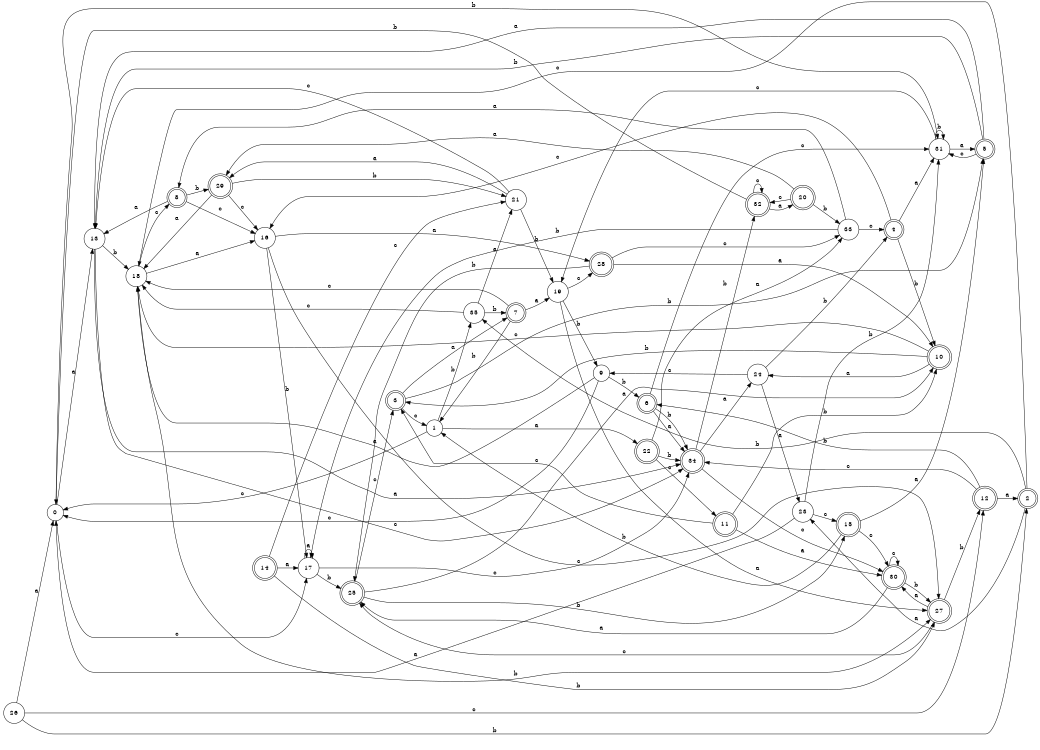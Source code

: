 digraph n29_2 {
__start0 [label="" shape="none"];

rankdir=LR;
size="8,5";

s0 [style="filled", color="black", fillcolor="white" shape="circle", label="0"];
s1 [style="filled", color="black", fillcolor="white" shape="circle", label="1"];
s2 [style="rounded,filled", color="black", fillcolor="white" shape="doublecircle", label="2"];
s3 [style="rounded,filled", color="black", fillcolor="white" shape="doublecircle", label="3"];
s4 [style="rounded,filled", color="black", fillcolor="white" shape="doublecircle", label="4"];
s5 [style="rounded,filled", color="black", fillcolor="white" shape="doublecircle", label="5"];
s6 [style="rounded,filled", color="black", fillcolor="white" shape="doublecircle", label="6"];
s7 [style="rounded,filled", color="black", fillcolor="white" shape="doublecircle", label="7"];
s8 [style="rounded,filled", color="black", fillcolor="white" shape="doublecircle", label="8"];
s9 [style="filled", color="black", fillcolor="white" shape="circle", label="9"];
s10 [style="rounded,filled", color="black", fillcolor="white" shape="doublecircle", label="10"];
s11 [style="rounded,filled", color="black", fillcolor="white" shape="doublecircle", label="11"];
s12 [style="rounded,filled", color="black", fillcolor="white" shape="doublecircle", label="12"];
s13 [style="filled", color="black", fillcolor="white" shape="circle", label="13"];
s14 [style="rounded,filled", color="black", fillcolor="white" shape="doublecircle", label="14"];
s15 [style="rounded,filled", color="black", fillcolor="white" shape="doublecircle", label="15"];
s16 [style="filled", color="black", fillcolor="white" shape="circle", label="16"];
s17 [style="filled", color="black", fillcolor="white" shape="circle", label="17"];
s18 [style="filled", color="black", fillcolor="white" shape="circle", label="18"];
s19 [style="filled", color="black", fillcolor="white" shape="circle", label="19"];
s20 [style="rounded,filled", color="black", fillcolor="white" shape="doublecircle", label="20"];
s21 [style="filled", color="black", fillcolor="white" shape="circle", label="21"];
s22 [style="rounded,filled", color="black", fillcolor="white" shape="doublecircle", label="22"];
s23 [style="filled", color="black", fillcolor="white" shape="circle", label="23"];
s24 [style="filled", color="black", fillcolor="white" shape="circle", label="24"];
s25 [style="rounded,filled", color="black", fillcolor="white" shape="doublecircle", label="25"];
s26 [style="filled", color="black", fillcolor="white" shape="circle", label="26"];
s27 [style="rounded,filled", color="black", fillcolor="white" shape="doublecircle", label="27"];
s28 [style="rounded,filled", color="black", fillcolor="white" shape="doublecircle", label="28"];
s29 [style="rounded,filled", color="black", fillcolor="white" shape="doublecircle", label="29"];
s30 [style="rounded,filled", color="black", fillcolor="white" shape="doublecircle", label="30"];
s31 [style="filled", color="black", fillcolor="white" shape="circle", label="31"];
s32 [style="rounded,filled", color="black", fillcolor="white" shape="doublecircle", label="32"];
s33 [style="filled", color="black", fillcolor="white" shape="circle", label="33"];
s34 [style="rounded,filled", color="black", fillcolor="white" shape="doublecircle", label="34"];
s35 [style="filled", color="black", fillcolor="white" shape="circle", label="35"];
s0 -> s13 [label="a"];
s0 -> s31 [label="b"];
s0 -> s17 [label="c"];
s1 -> s22 [label="a"];
s1 -> s35 [label="b"];
s1 -> s0 [label="c"];
s2 -> s23 [label="a"];
s2 -> s35 [label="b"];
s2 -> s18 [label="c"];
s3 -> s7 [label="a"];
s3 -> s5 [label="b"];
s3 -> s1 [label="c"];
s4 -> s31 [label="a"];
s4 -> s10 [label="b"];
s4 -> s16 [label="c"];
s5 -> s13 [label="a"];
s5 -> s13 [label="b"];
s5 -> s31 [label="c"];
s6 -> s34 [label="a"];
s6 -> s34 [label="b"];
s6 -> s31 [label="c"];
s7 -> s19 [label="a"];
s7 -> s1 [label="b"];
s7 -> s18 [label="c"];
s8 -> s13 [label="a"];
s8 -> s29 [label="b"];
s8 -> s16 [label="c"];
s9 -> s18 [label="a"];
s9 -> s6 [label="b"];
s9 -> s0 [label="c"];
s10 -> s24 [label="a"];
s10 -> s3 [label="b"];
s10 -> s18 [label="c"];
s11 -> s30 [label="a"];
s11 -> s10 [label="b"];
s11 -> s3 [label="c"];
s12 -> s2 [label="a"];
s12 -> s6 [label="b"];
s12 -> s34 [label="c"];
s13 -> s34 [label="a"];
s13 -> s18 [label="b"];
s13 -> s34 [label="c"];
s14 -> s17 [label="a"];
s14 -> s27 [label="b"];
s14 -> s21 [label="c"];
s15 -> s5 [label="a"];
s15 -> s1 [label="b"];
s15 -> s30 [label="c"];
s16 -> s28 [label="a"];
s16 -> s17 [label="b"];
s16 -> s27 [label="c"];
s17 -> s17 [label="a"];
s17 -> s25 [label="b"];
s17 -> s34 [label="c"];
s18 -> s16 [label="a"];
s18 -> s27 [label="b"];
s18 -> s8 [label="c"];
s19 -> s27 [label="a"];
s19 -> s9 [label="b"];
s19 -> s28 [label="c"];
s20 -> s29 [label="a"];
s20 -> s33 [label="b"];
s20 -> s32 [label="c"];
s21 -> s29 [label="a"];
s21 -> s19 [label="b"];
s21 -> s13 [label="c"];
s22 -> s33 [label="a"];
s22 -> s34 [label="b"];
s22 -> s11 [label="c"];
s23 -> s0 [label="a"];
s23 -> s31 [label="b"];
s23 -> s15 [label="c"];
s24 -> s23 [label="a"];
s24 -> s4 [label="b"];
s24 -> s9 [label="c"];
s25 -> s10 [label="a"];
s25 -> s15 [label="b"];
s25 -> s3 [label="c"];
s26 -> s0 [label="a"];
s26 -> s2 [label="b"];
s26 -> s12 [label="c"];
s27 -> s30 [label="a"];
s27 -> s12 [label="b"];
s27 -> s25 [label="c"];
s28 -> s10 [label="a"];
s28 -> s25 [label="b"];
s28 -> s33 [label="c"];
s29 -> s18 [label="a"];
s29 -> s21 [label="b"];
s29 -> s16 [label="c"];
s30 -> s25 [label="a"];
s30 -> s27 [label="b"];
s30 -> s30 [label="c"];
s31 -> s5 [label="a"];
s31 -> s31 [label="b"];
s31 -> s19 [label="c"];
s32 -> s20 [label="a"];
s32 -> s0 [label="b"];
s32 -> s32 [label="c"];
s33 -> s8 [label="a"];
s33 -> s17 [label="b"];
s33 -> s4 [label="c"];
s34 -> s24 [label="a"];
s34 -> s32 [label="b"];
s34 -> s30 [label="c"];
s35 -> s21 [label="a"];
s35 -> s7 [label="b"];
s35 -> s18 [label="c"];

}